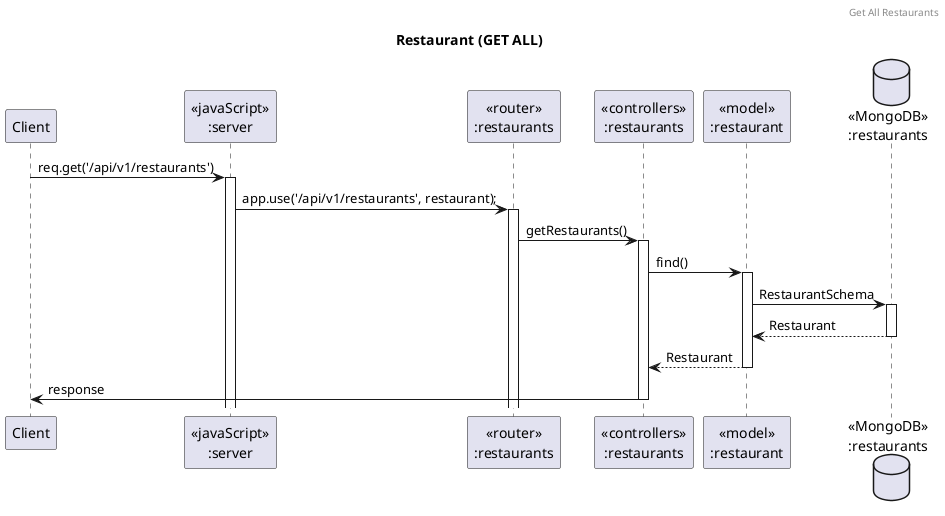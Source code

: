 @startuml Restaurant (GET ALL)

header Get All Restaurants
title "Restaurant (GET ALL)"
participant "Client" as client
participant "<<javaScript>>\n:server" as server
participant "<<router>>\n:restaurants" as routerRestaurants
participant "<<controllers>>\n:restaurants" as controllersRestaurants
participant "<<model>>\n:restaurant" as modelRestaurants
database "<<MongoDB>>\n:restaurants" as RestaurantDatabase

client->server ++:req.get('/api/v1/restaurants')
server->routerRestaurants ++:app.use('/api/v1/restaurants', restaurant);
routerRestaurants -> controllersRestaurants ++:getRestaurants()
controllersRestaurants->modelRestaurants ++: find()
modelRestaurants ->RestaurantDatabase ++: RestaurantSchema

RestaurantDatabase --> modelRestaurants --: Restaurant
controllersRestaurants <-- modelRestaurants --:Restaurant
controllersRestaurants->client --:response

@enduml